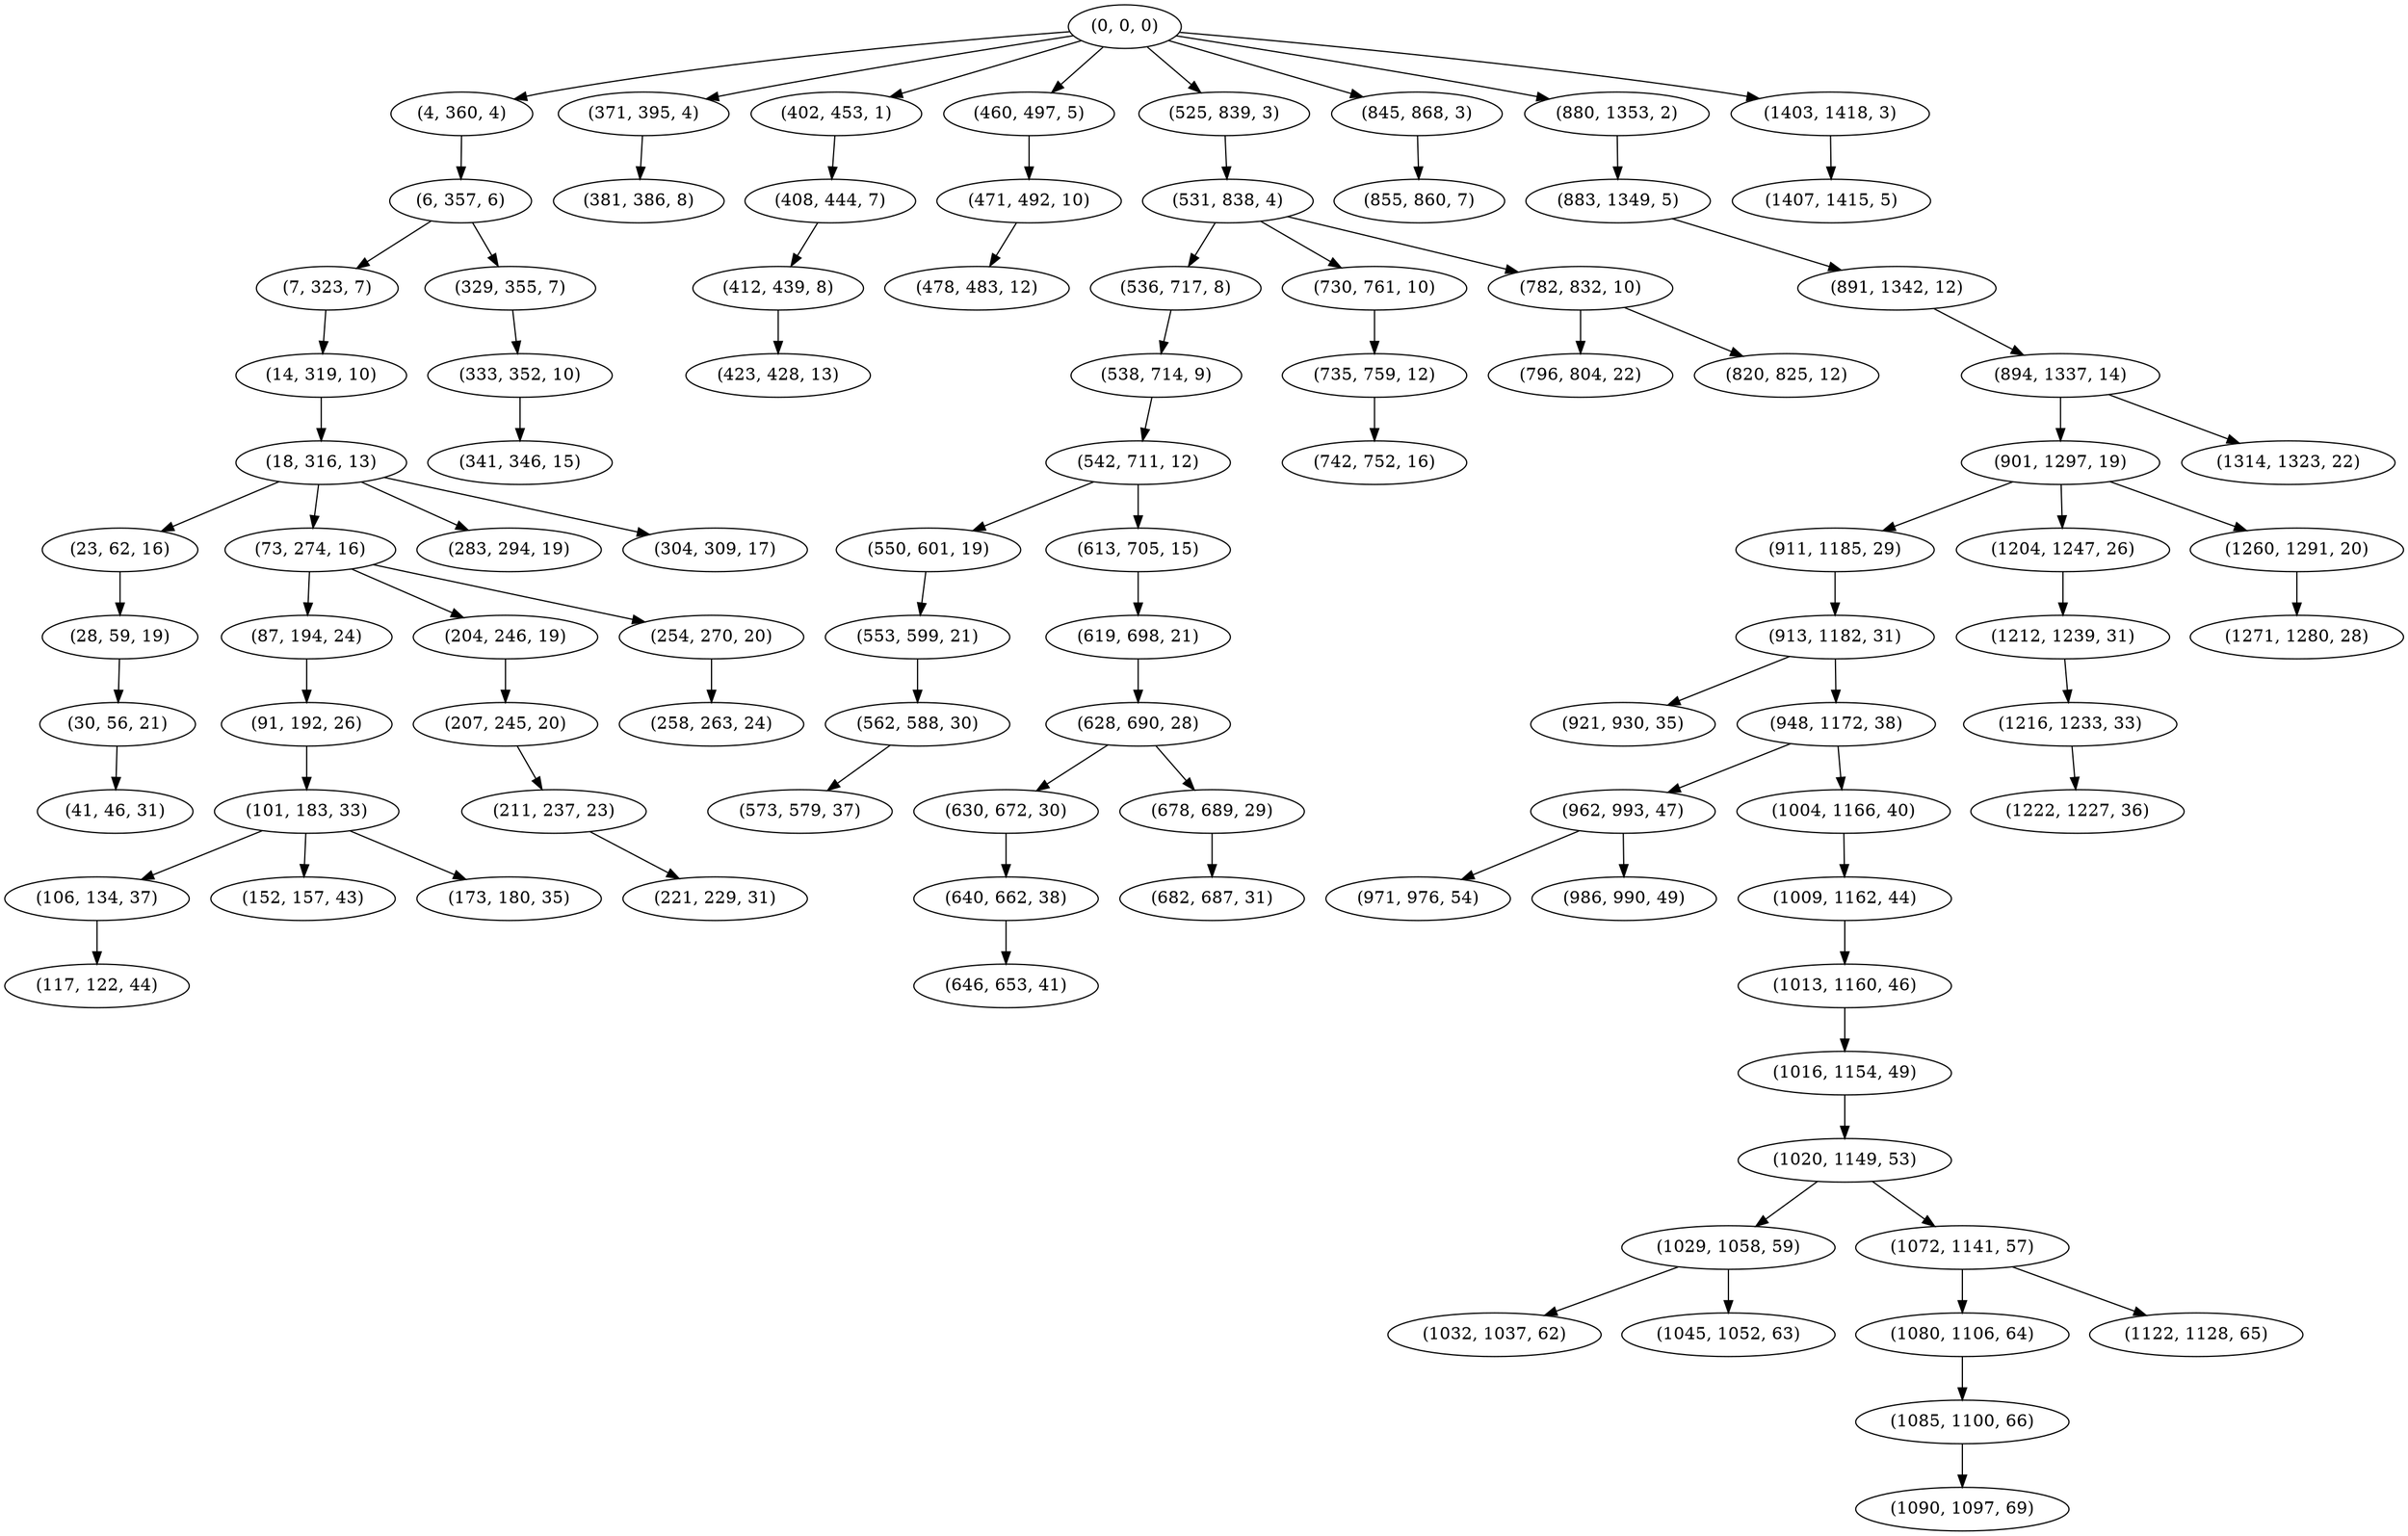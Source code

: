 digraph tree {
    "(0, 0, 0)";
    "(4, 360, 4)";
    "(6, 357, 6)";
    "(7, 323, 7)";
    "(14, 319, 10)";
    "(18, 316, 13)";
    "(23, 62, 16)";
    "(28, 59, 19)";
    "(30, 56, 21)";
    "(41, 46, 31)";
    "(73, 274, 16)";
    "(87, 194, 24)";
    "(91, 192, 26)";
    "(101, 183, 33)";
    "(106, 134, 37)";
    "(117, 122, 44)";
    "(152, 157, 43)";
    "(173, 180, 35)";
    "(204, 246, 19)";
    "(207, 245, 20)";
    "(211, 237, 23)";
    "(221, 229, 31)";
    "(254, 270, 20)";
    "(258, 263, 24)";
    "(283, 294, 19)";
    "(304, 309, 17)";
    "(329, 355, 7)";
    "(333, 352, 10)";
    "(341, 346, 15)";
    "(371, 395, 4)";
    "(381, 386, 8)";
    "(402, 453, 1)";
    "(408, 444, 7)";
    "(412, 439, 8)";
    "(423, 428, 13)";
    "(460, 497, 5)";
    "(471, 492, 10)";
    "(478, 483, 12)";
    "(525, 839, 3)";
    "(531, 838, 4)";
    "(536, 717, 8)";
    "(538, 714, 9)";
    "(542, 711, 12)";
    "(550, 601, 19)";
    "(553, 599, 21)";
    "(562, 588, 30)";
    "(573, 579, 37)";
    "(613, 705, 15)";
    "(619, 698, 21)";
    "(628, 690, 28)";
    "(630, 672, 30)";
    "(640, 662, 38)";
    "(646, 653, 41)";
    "(678, 689, 29)";
    "(682, 687, 31)";
    "(730, 761, 10)";
    "(735, 759, 12)";
    "(742, 752, 16)";
    "(782, 832, 10)";
    "(796, 804, 22)";
    "(820, 825, 12)";
    "(845, 868, 3)";
    "(855, 860, 7)";
    "(880, 1353, 2)";
    "(883, 1349, 5)";
    "(891, 1342, 12)";
    "(894, 1337, 14)";
    "(901, 1297, 19)";
    "(911, 1185, 29)";
    "(913, 1182, 31)";
    "(921, 930, 35)";
    "(948, 1172, 38)";
    "(962, 993, 47)";
    "(971, 976, 54)";
    "(986, 990, 49)";
    "(1004, 1166, 40)";
    "(1009, 1162, 44)";
    "(1013, 1160, 46)";
    "(1016, 1154, 49)";
    "(1020, 1149, 53)";
    "(1029, 1058, 59)";
    "(1032, 1037, 62)";
    "(1045, 1052, 63)";
    "(1072, 1141, 57)";
    "(1080, 1106, 64)";
    "(1085, 1100, 66)";
    "(1090, 1097, 69)";
    "(1122, 1128, 65)";
    "(1204, 1247, 26)";
    "(1212, 1239, 31)";
    "(1216, 1233, 33)";
    "(1222, 1227, 36)";
    "(1260, 1291, 20)";
    "(1271, 1280, 28)";
    "(1314, 1323, 22)";
    "(1403, 1418, 3)";
    "(1407, 1415, 5)";
    "(0, 0, 0)" -> "(4, 360, 4)";
    "(0, 0, 0)" -> "(371, 395, 4)";
    "(0, 0, 0)" -> "(402, 453, 1)";
    "(0, 0, 0)" -> "(460, 497, 5)";
    "(0, 0, 0)" -> "(525, 839, 3)";
    "(0, 0, 0)" -> "(845, 868, 3)";
    "(0, 0, 0)" -> "(880, 1353, 2)";
    "(0, 0, 0)" -> "(1403, 1418, 3)";
    "(4, 360, 4)" -> "(6, 357, 6)";
    "(6, 357, 6)" -> "(7, 323, 7)";
    "(6, 357, 6)" -> "(329, 355, 7)";
    "(7, 323, 7)" -> "(14, 319, 10)";
    "(14, 319, 10)" -> "(18, 316, 13)";
    "(18, 316, 13)" -> "(23, 62, 16)";
    "(18, 316, 13)" -> "(73, 274, 16)";
    "(18, 316, 13)" -> "(283, 294, 19)";
    "(18, 316, 13)" -> "(304, 309, 17)";
    "(23, 62, 16)" -> "(28, 59, 19)";
    "(28, 59, 19)" -> "(30, 56, 21)";
    "(30, 56, 21)" -> "(41, 46, 31)";
    "(73, 274, 16)" -> "(87, 194, 24)";
    "(73, 274, 16)" -> "(204, 246, 19)";
    "(73, 274, 16)" -> "(254, 270, 20)";
    "(87, 194, 24)" -> "(91, 192, 26)";
    "(91, 192, 26)" -> "(101, 183, 33)";
    "(101, 183, 33)" -> "(106, 134, 37)";
    "(101, 183, 33)" -> "(152, 157, 43)";
    "(101, 183, 33)" -> "(173, 180, 35)";
    "(106, 134, 37)" -> "(117, 122, 44)";
    "(204, 246, 19)" -> "(207, 245, 20)";
    "(207, 245, 20)" -> "(211, 237, 23)";
    "(211, 237, 23)" -> "(221, 229, 31)";
    "(254, 270, 20)" -> "(258, 263, 24)";
    "(329, 355, 7)" -> "(333, 352, 10)";
    "(333, 352, 10)" -> "(341, 346, 15)";
    "(371, 395, 4)" -> "(381, 386, 8)";
    "(402, 453, 1)" -> "(408, 444, 7)";
    "(408, 444, 7)" -> "(412, 439, 8)";
    "(412, 439, 8)" -> "(423, 428, 13)";
    "(460, 497, 5)" -> "(471, 492, 10)";
    "(471, 492, 10)" -> "(478, 483, 12)";
    "(525, 839, 3)" -> "(531, 838, 4)";
    "(531, 838, 4)" -> "(536, 717, 8)";
    "(531, 838, 4)" -> "(730, 761, 10)";
    "(531, 838, 4)" -> "(782, 832, 10)";
    "(536, 717, 8)" -> "(538, 714, 9)";
    "(538, 714, 9)" -> "(542, 711, 12)";
    "(542, 711, 12)" -> "(550, 601, 19)";
    "(542, 711, 12)" -> "(613, 705, 15)";
    "(550, 601, 19)" -> "(553, 599, 21)";
    "(553, 599, 21)" -> "(562, 588, 30)";
    "(562, 588, 30)" -> "(573, 579, 37)";
    "(613, 705, 15)" -> "(619, 698, 21)";
    "(619, 698, 21)" -> "(628, 690, 28)";
    "(628, 690, 28)" -> "(630, 672, 30)";
    "(628, 690, 28)" -> "(678, 689, 29)";
    "(630, 672, 30)" -> "(640, 662, 38)";
    "(640, 662, 38)" -> "(646, 653, 41)";
    "(678, 689, 29)" -> "(682, 687, 31)";
    "(730, 761, 10)" -> "(735, 759, 12)";
    "(735, 759, 12)" -> "(742, 752, 16)";
    "(782, 832, 10)" -> "(796, 804, 22)";
    "(782, 832, 10)" -> "(820, 825, 12)";
    "(845, 868, 3)" -> "(855, 860, 7)";
    "(880, 1353, 2)" -> "(883, 1349, 5)";
    "(883, 1349, 5)" -> "(891, 1342, 12)";
    "(891, 1342, 12)" -> "(894, 1337, 14)";
    "(894, 1337, 14)" -> "(901, 1297, 19)";
    "(894, 1337, 14)" -> "(1314, 1323, 22)";
    "(901, 1297, 19)" -> "(911, 1185, 29)";
    "(901, 1297, 19)" -> "(1204, 1247, 26)";
    "(901, 1297, 19)" -> "(1260, 1291, 20)";
    "(911, 1185, 29)" -> "(913, 1182, 31)";
    "(913, 1182, 31)" -> "(921, 930, 35)";
    "(913, 1182, 31)" -> "(948, 1172, 38)";
    "(948, 1172, 38)" -> "(962, 993, 47)";
    "(948, 1172, 38)" -> "(1004, 1166, 40)";
    "(962, 993, 47)" -> "(971, 976, 54)";
    "(962, 993, 47)" -> "(986, 990, 49)";
    "(1004, 1166, 40)" -> "(1009, 1162, 44)";
    "(1009, 1162, 44)" -> "(1013, 1160, 46)";
    "(1013, 1160, 46)" -> "(1016, 1154, 49)";
    "(1016, 1154, 49)" -> "(1020, 1149, 53)";
    "(1020, 1149, 53)" -> "(1029, 1058, 59)";
    "(1020, 1149, 53)" -> "(1072, 1141, 57)";
    "(1029, 1058, 59)" -> "(1032, 1037, 62)";
    "(1029, 1058, 59)" -> "(1045, 1052, 63)";
    "(1072, 1141, 57)" -> "(1080, 1106, 64)";
    "(1072, 1141, 57)" -> "(1122, 1128, 65)";
    "(1080, 1106, 64)" -> "(1085, 1100, 66)";
    "(1085, 1100, 66)" -> "(1090, 1097, 69)";
    "(1204, 1247, 26)" -> "(1212, 1239, 31)";
    "(1212, 1239, 31)" -> "(1216, 1233, 33)";
    "(1216, 1233, 33)" -> "(1222, 1227, 36)";
    "(1260, 1291, 20)" -> "(1271, 1280, 28)";
    "(1403, 1418, 3)" -> "(1407, 1415, 5)";
}
